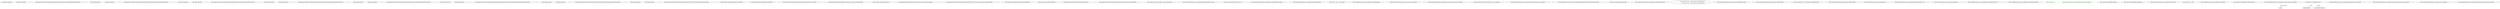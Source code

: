 digraph  {
n0 [cluster="lambda expression", label="Entry lambda expression", span="14-14"];
n2 [cluster="lambda expression", label="Exit lambda expression", span="14-14"];
n3 [cluster="Humanizer.Localisation.NumberToWords.EnglishNumberToWordsConverter.EnglishNumberToWordsConverter()", label="Entry Humanizer.Localisation.NumberToWords.EnglishNumberToWordsConverter.EnglishNumberToWordsConverter()", span="5-5"];
n4 [cluster="lambda expression", label="Entry lambda expression", span="15-15"];
n6 [cluster="lambda expression", label="Exit lambda expression", span="15-15"];
n7 [cluster="Humanizer.Localisation.NumberToWords.ArabicNumberToWordsConverter.ArabicNumberToWordsConverter()", label="Entry Humanizer.Localisation.NumberToWords.ArabicNumberToWordsConverter.ArabicNumberToWordsConverter()", span="4-4"];
n8 [cluster="lambda expression", label="Entry lambda expression", span="16-16"];
n10 [cluster="lambda expression", label="Exit lambda expression", span="16-16"];
n11 [cluster="Humanizer.Localisation.NumberToWords.FarsiNumberToWordsConverter.FarsiNumberToWordsConverter()", label="Entry Humanizer.Localisation.NumberToWords.FarsiNumberToWordsConverter.FarsiNumberToWordsConverter()", span="5-5"];
n12 [cluster="lambda expression", label="Entry lambda expression", span="17-17"];
n14 [cluster="lambda expression", label="Exit lambda expression", span="17-17"];
n15 [cluster="Humanizer.Localisation.NumberToWords.SpanishNumberToWordsConverter.SpanishNumberToWordsConverter()", label="Entry Humanizer.Localisation.NumberToWords.SpanishNumberToWordsConverter.SpanishNumberToWordsConverter()", span="5-5"];
n16 [cluster="lambda expression", label="Entry lambda expression", span="18-18"];
n18 [cluster="lambda expression", label="Exit lambda expression", span="18-18"];
n19 [cluster="Humanizer.Localisation.NumberToWords.PolishNumberToWordsConverter.PolishNumberToWordsConverter()", label="Entry Humanizer.Localisation.NumberToWords.PolishNumberToWordsConverter.PolishNumberToWordsConverter()", span="6-6"];
n20 [cluster="lambda expression", label="Entry lambda expression", span="19-19"];
n22 [cluster="lambda expression", label="Exit lambda expression", span="19-19"];
n23 [cluster="Humanizer.Localisation.NumberToWords.BrazilianPortugueseNumberToWordsConverter.BrazilianPortugueseNumberToWordsConverter()", label="Entry Humanizer.Localisation.NumberToWords.BrazilianPortugueseNumberToWordsConverter.BrazilianPortugueseNumberToWordsConverter()", span="5-5"];
n24 [cluster="lambda expression", label="Entry lambda expression", span="20-20"];
n26 [cluster="lambda expression", label="Exit lambda expression", span="20-20"];
n27 [cluster="Humanizer.Localisation.NumberToWords.RussianNumberToWordsConverter.RussianNumberToWordsConverter()", label="Entry Humanizer.Localisation.NumberToWords.RussianNumberToWordsConverter.RussianNumberToWordsConverter()", span="5-5"];
n28 [cluster="lambda expression", label="Entry lambda expression", span="21-21"];
n30 [cluster="lambda expression", label="Exit lambda expression", span="21-21"];
n31 [cluster="Humanizer.Localisation.NumberToWords.FrenchNumberToWordsConverter.FrenchNumberToWordsConverter()", label="Entry Humanizer.Localisation.NumberToWords.FrenchNumberToWordsConverter.FrenchNumberToWordsConverter()", span="5-5"];
n32 [cluster="Humanizer.NumberToWordsExtension.ToWords(int)", label="Entry Humanizer.NumberToWordsExtension.ToWords(int)", span="29-29"];
n34 [cluster="Humanizer.NumberToWordsExtension.ToWords(int)", label="Exit Humanizer.NumberToWordsExtension.ToWords(int)", span="29-29"];
n35 [cluster="Humanizer.Localisation.NumberToWords.INumberToWordsConverter.Convert(int)", label="Entry Humanizer.Localisation.NumberToWords.INumberToWordsConverter.Convert(int)", span="12-12"];
n36 [cluster="Humanizer.NumberToWordsExtension.ToWords(int, Humanizer.GrammaticalGender)", label="Entry Humanizer.NumberToWordsExtension.ToWords(int, Humanizer.GrammaticalGender)", span="42-42"];
n37 [cluster="Humanizer.NumberToWordsExtension.ToWords(int, Humanizer.GrammaticalGender)", label="return Converter.Convert(number, gender);", span="44-44"];
n38 [cluster="Humanizer.NumberToWordsExtension.ToWords(int, Humanizer.GrammaticalGender)", label="Exit Humanizer.NumberToWordsExtension.ToWords(int, Humanizer.GrammaticalGender)", span="42-42"];
n39 [cluster="Humanizer.Localisation.NumberToWords.INumberToWordsConverter.Convert(int, Humanizer.GrammaticalGender)", label="Entry Humanizer.Localisation.NumberToWords.INumberToWordsConverter.Convert(int, Humanizer.GrammaticalGender)", span="22-22"];
n40 [cluster="Humanizer.NumberToWordsExtension.ToOrdinalWords(int)", label="Entry Humanizer.NumberToWordsExtension.ToOrdinalWords(int)", span="52-52"];
n41 [cluster="Humanizer.NumberToWordsExtension.ToOrdinalWords(int)", label="return Converter.ConvertToOrdinal(number);", span="54-54"];
n42 [cluster="Humanizer.NumberToWordsExtension.ToOrdinalWords(int)", label="Exit Humanizer.NumberToWordsExtension.ToOrdinalWords(int)", span="52-52"];
n43 [cluster="Humanizer.Localisation.NumberToWords.INumberToWordsConverter.ConvertToOrdinal(int)", label="Entry Humanizer.Localisation.NumberToWords.INumberToWordsConverter.ConvertToOrdinal(int)", span="29-29"];
m0_7 [cluster="System.Convert.ToString(object, System.IFormatProvider)", file="FSharpOptionHelperTests.cs", label="Entry System.Convert.ToString(object, System.IFormatProvider)", span="0-0"];
m0_18 [cluster="CommandLine.Infrastructure.StringExtensions.EqualsOrdinal(string, string)", file="FSharpOptionHelperTests.cs", label="Entry CommandLine.Infrastructure.StringExtensions.EqualsOrdinal(string, string)", span="35-35"];
m0_19 [cluster="CommandLine.Infrastructure.StringExtensions.EqualsOrdinal(string, string)", file="FSharpOptionHelperTests.cs", label="return string.CompareOrdinal(strA, strB) == 0;", span="37-37"];
m0_20 [cluster="CommandLine.Infrastructure.StringExtensions.EqualsOrdinal(string, string)", file="FSharpOptionHelperTests.cs", label="Exit CommandLine.Infrastructure.StringExtensions.EqualsOrdinal(string, string)", span="35-35"];
m0_22 [cluster="CommandLine.Infrastructure.StringExtensions.SafeLength(string)", file="FSharpOptionHelperTests.cs", label="Entry CommandLine.Infrastructure.StringExtensions.SafeLength(string)", span="40-40"];
m0_23 [cluster="CommandLine.Infrastructure.StringExtensions.SafeLength(string)", file="FSharpOptionHelperTests.cs", label="return value == null ? 0 : value.Length;", span="42-42"];
m0_24 [cluster="CommandLine.Infrastructure.StringExtensions.SafeLength(string)", file="FSharpOptionHelperTests.cs", label="Exit CommandLine.Infrastructure.StringExtensions.SafeLength(string)", span="40-40"];
m0_11 [cluster="string.Format(System.IFormatProvider, string, params object[])", file="FSharpOptionHelperTests.cs", label="Entry string.Format(System.IFormatProvider, string, params object[])", span="0-0"];
m0_12 [cluster="CommandLine.Infrastructure.StringExtensions.FormatLocal(string, params object[])", file="FSharpOptionHelperTests.cs", label="Entry CommandLine.Infrastructure.StringExtensions.FormatLocal(string, params object[])", span="25-25"];
m0_13 [cluster="CommandLine.Infrastructure.StringExtensions.FormatLocal(string, params object[])", file="FSharpOptionHelperTests.cs", label="return string.Format(CultureInfo.CurrentCulture, value, arguments);", span="27-27"];
m0_14 [cluster="CommandLine.Infrastructure.StringExtensions.FormatLocal(string, params object[])", file="FSharpOptionHelperTests.cs", label="Exit CommandLine.Infrastructure.StringExtensions.FormatLocal(string, params object[])", span="25-25"];
m0_3 [cluster="CommandLine.Tests.Unit.Infrastructure.FSharpOptionHelperTests.FSharpCore_loaded_when_present()", file="FSharpOptionHelperTests.cs", label="Exit CommandLine.Tests.Unit.Infrastructure.FSharpOptionHelperTests.FSharpCore_loaded_when_present()", span="11-11"];
m0_21 [cluster="string.CompareOrdinal(string, string)", file="FSharpOptionHelperTests.cs", label="Entry string.CompareOrdinal(string, string)", span="0-0"];
m0_34 [cluster="CommandLine.Infrastructure.StringExtensions.IsBooleanString(string)", file="FSharpOptionHelperTests.cs", label="Entry CommandLine.Infrastructure.StringExtensions.IsBooleanString(string)", span="55-55"];
m0_35 [cluster="CommandLine.Infrastructure.StringExtensions.IsBooleanString(string)", file="FSharpOptionHelperTests.cs", label="return value.Equals(''true'', StringComparison.OrdinalIgnoreCase)\r\n                || value.Equals(''false'', StringComparison.OrdinalIgnoreCase);", span="57-58"];
m0_36 [cluster="CommandLine.Infrastructure.StringExtensions.IsBooleanString(string)", file="FSharpOptionHelperTests.cs", label="Exit CommandLine.Infrastructure.StringExtensions.IsBooleanString(string)", span="55-55"];
m0_38 [cluster="CommandLine.Infrastructure.StringExtensions.ToBoolean(string)", file="FSharpOptionHelperTests.cs", label="Entry CommandLine.Infrastructure.StringExtensions.ToBoolean(string)", span="61-61"];
m0_39 [cluster="CommandLine.Infrastructure.StringExtensions.ToBoolean(string)", file="FSharpOptionHelperTests.cs", label="return value.Equals(''true'', StringComparison.OrdinalIgnoreCase);", span="63-63"];
m0_40 [cluster="CommandLine.Infrastructure.StringExtensions.ToBoolean(string)", file="FSharpOptionHelperTests.cs", label="Exit CommandLine.Infrastructure.StringExtensions.ToBoolean(string)", span="61-61"];
m0_37 [cluster="string.Equals(string, System.StringComparison)", file="FSharpOptionHelperTests.cs", label="Entry string.Equals(string, System.StringComparison)", span="0-0"];
m0_6 [cluster="CommandLine.Infrastructure.StringExtensions.ToStringInvariant<T>(T)", file="FSharpOptionHelperTests.cs", label="Exit CommandLine.Infrastructure.StringExtensions.ToStringInvariant<T>(T)", span="15-15"];
m0_5 [cluster="CommandLine.Infrastructure.StringExtensions.ToStringInvariant<T>(T)", file="FSharpOptionHelperTests.cs", label="return Convert.ToString(value, CultureInfo.InvariantCulture);", span="17-17"];
m0_4 [cluster="CommandLine.Infrastructure.StringExtensions.ToStringInvariant<T>(T)", file="FSharpOptionHelperTests.cs", label="Entry CommandLine.Infrastructure.StringExtensions.ToStringInvariant<T>(T)", span="15-15"];
m0_0 [cluster="CommandLine.Infrastructure.StringExtensions.ToOneCharString(char)", file="FSharpOptionHelperTests.cs", label="Entry CommandLine.Infrastructure.StringExtensions.ToOneCharString(char)", span="10-10"];
m0_1 [cluster="CommandLine.Infrastructure.StringExtensions.ToOneCharString(char)", color=green, community=0, file="FSharpOptionHelperTests.cs", label="return new string(c, 1);", prediction=0, span="12-12"];
m0_2 [cluster="CommandLine.Infrastructure.StringExtensions.ToOneCharString(char)", color=green, community=0, file="FSharpOptionHelperTests.cs", label="Exit CommandLine.Infrastructure.StringExtensions.ToOneCharString(char)", prediction=1, span="10-10"];
m0_33 [cluster="System.Text.StringBuilder.ToString()", file="FSharpOptionHelperTests.cs", label="Entry System.Text.StringBuilder.ToString()", span="0-0"];
m0_32 [cluster="System.Text.StringBuilder.Append(string)", file="FSharpOptionHelperTests.cs", label="Entry System.Text.StringBuilder.Append(string)", span="0-0"];
m0_15 [cluster="CommandLine.Infrastructure.StringExtensions.Spaces(int)", file="FSharpOptionHelperTests.cs", label="Entry CommandLine.Infrastructure.StringExtensions.Spaces(int)", span="30-30"];
m0_16 [cluster="CommandLine.Infrastructure.StringExtensions.Spaces(int)", file="FSharpOptionHelperTests.cs", label="return new string(' ', value);", span="32-32"];
m0_17 [cluster="CommandLine.Infrastructure.StringExtensions.Spaces(int)", file="FSharpOptionHelperTests.cs", label="Exit CommandLine.Infrastructure.StringExtensions.Spaces(int)", span="30-30"];
m0_31 [cluster="System.Text.StringBuilder.StringBuilder(string)", file="FSharpOptionHelperTests.cs", label="Entry System.Text.StringBuilder.StringBuilder(string)", span="0-0"];
m0_25 [cluster="CommandLine.Infrastructure.StringExtensions.JoinTo(string, params string[])", file="FSharpOptionHelperTests.cs", label="Entry CommandLine.Infrastructure.StringExtensions.JoinTo(string, params string[])", span="45-45"];
m0_26 [cluster="CommandLine.Infrastructure.StringExtensions.JoinTo(string, params string[])", file="FSharpOptionHelperTests.cs", label="var builder = new StringBuilder(value)", span="47-47"];
m0_27 [cluster="CommandLine.Infrastructure.StringExtensions.JoinTo(string, params string[])", file="FSharpOptionHelperTests.cs", label=others, span="48-48"];
m0_28 [cluster="CommandLine.Infrastructure.StringExtensions.JoinTo(string, params string[])", file="FSharpOptionHelperTests.cs", label="builder.Append(v)", span="50-50"];
m0_29 [cluster="CommandLine.Infrastructure.StringExtensions.JoinTo(string, params string[])", file="FSharpOptionHelperTests.cs", label="return builder.ToString();", span="52-52"];
m0_30 [cluster="CommandLine.Infrastructure.StringExtensions.JoinTo(string, params string[])", file="FSharpOptionHelperTests.cs", label="Exit CommandLine.Infrastructure.StringExtensions.JoinTo(string, params string[])", span="45-45"];
m0_8 [cluster="CommandLine.Infrastructure.StringExtensions.FormatInvariant(string, params object[])", file="FSharpOptionHelperTests.cs", label="Entry CommandLine.Infrastructure.StringExtensions.FormatInvariant(string, params object[])", span="20-20"];
m0_9 [cluster="CommandLine.Infrastructure.StringExtensions.FormatInvariant(string, params object[])", file="FSharpOptionHelperTests.cs", label="return string.Format(CultureInfo.InvariantCulture, value, arguments);", span="22-22"];
m0_10 [cluster="CommandLine.Infrastructure.StringExtensions.FormatInvariant(string, params object[])", file="FSharpOptionHelperTests.cs", label="Exit CommandLine.Infrastructure.StringExtensions.FormatInvariant(string, params object[])", span="20-20"];
m0_25 -> m0_27  [color=darkseagreen4, key=1, label="params string[]", style=dashed];
m0_26 -> m0_28  [color=darkseagreen4, key=1, label=builder, style=dashed];
m0_26 -> m0_29  [color=darkseagreen4, key=1, label=builder, style=dashed];
}
